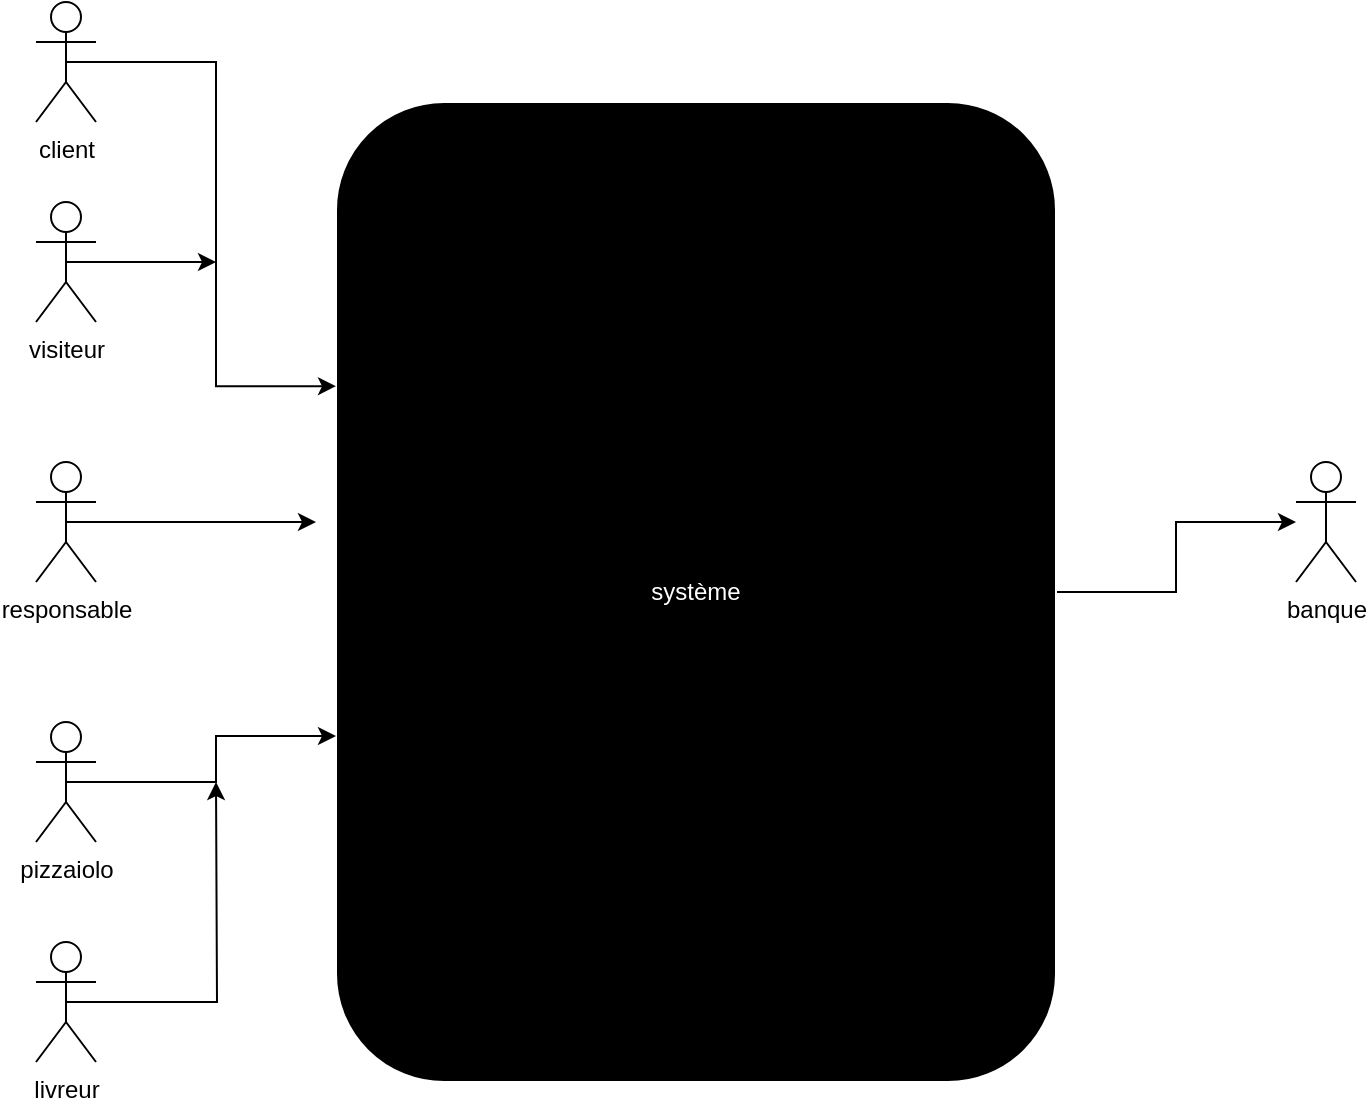 <mxfile version="14.5.1" type="github" pages="6">
  <diagram id="-N2-KH0HbP3LnPa9TqIM" name="Page-1">
    <mxGraphModel dx="1662" dy="752" grid="1" gridSize="10" guides="1" tooltips="1" connect="1" arrows="1" fold="1" page="1" pageScale="1" pageWidth="827" pageHeight="1169" math="0" shadow="0">
      <root>
        <mxCell id="0" />
        <mxCell id="1" parent="0" />
        <mxCell id="C1gEovPb8g20iSFdRH8M-5" style="edgeStyle=orthogonalEdgeStyle;rounded=0;orthogonalLoop=1;jettySize=auto;html=1;exitX=1;exitY=0.5;exitDx=0;exitDy=0;fontColor=#FFFFFF;" parent="1" source="QSJ9sEYADv9X5R9XNO8_-1" target="QSJ9sEYADv9X5R9XNO8_-10" edge="1">
          <mxGeometry relative="1" as="geometry" />
        </mxCell>
        <mxCell id="QSJ9sEYADv9X5R9XNO8_-1" value="système" style="rounded=1;whiteSpace=wrap;html=2;fillColor=#000000;strokeColor=#FFFFFF;fontColor=#FFFFFF;" parent="1" vertex="1">
          <mxGeometry x="210" y="80" width="360" height="490" as="geometry" />
        </mxCell>
        <mxCell id="QSJ9sEYADv9X5R9XNO8_-11" style="edgeStyle=orthogonalEdgeStyle;rounded=0;orthogonalLoop=1;jettySize=auto;html=1;exitX=0.5;exitY=0.5;exitDx=0;exitDy=0;exitPerimeter=0;fontColor=none;entryX=0;entryY=0.29;entryDx=0;entryDy=0;entryPerimeter=0;" parent="1" source="QSJ9sEYADv9X5R9XNO8_-2" target="QSJ9sEYADv9X5R9XNO8_-1" edge="1">
          <mxGeometry relative="1" as="geometry">
            <mxPoint x="150" y="320" as="targetPoint" />
          </mxGeometry>
        </mxCell>
        <mxCell id="QSJ9sEYADv9X5R9XNO8_-2" value="client" style="shape=umlActor;verticalLabelPosition=bottom;verticalAlign=top;html=1;" parent="1" vertex="1">
          <mxGeometry x="60" y="30" width="30" height="60" as="geometry" />
        </mxCell>
        <mxCell id="C1gEovPb8g20iSFdRH8M-1" style="edgeStyle=orthogonalEdgeStyle;rounded=0;orthogonalLoop=1;jettySize=auto;html=1;exitX=0.5;exitY=0.5;exitDx=0;exitDy=0;exitPerimeter=0;" parent="1" source="QSJ9sEYADv9X5R9XNO8_-3" edge="1">
          <mxGeometry relative="1" as="geometry">
            <mxPoint x="150" y="160" as="targetPoint" />
          </mxGeometry>
        </mxCell>
        <mxCell id="QSJ9sEYADv9X5R9XNO8_-3" value="visiteur" style="shape=umlActor;verticalLabelPosition=bottom;verticalAlign=top;html=1;" parent="1" vertex="1">
          <mxGeometry x="60" y="130" width="30" height="60" as="geometry" />
        </mxCell>
        <mxCell id="C1gEovPb8g20iSFdRH8M-4" style="edgeStyle=orthogonalEdgeStyle;rounded=0;orthogonalLoop=1;jettySize=auto;html=1;exitX=0.5;exitY=0.5;exitDx=0;exitDy=0;exitPerimeter=0;fontColor=#FFFFFF;" parent="1" source="QSJ9sEYADv9X5R9XNO8_-5" edge="1">
          <mxGeometry relative="1" as="geometry">
            <mxPoint x="200" y="290" as="targetPoint" />
          </mxGeometry>
        </mxCell>
        <mxCell id="QSJ9sEYADv9X5R9XNO8_-5" value="responsable" style="shape=umlActor;verticalLabelPosition=bottom;verticalAlign=top;html=1;" parent="1" vertex="1">
          <mxGeometry x="60" y="260" width="30" height="60" as="geometry" />
        </mxCell>
        <mxCell id="C1gEovPb8g20iSFdRH8M-3" style="edgeStyle=orthogonalEdgeStyle;rounded=0;orthogonalLoop=1;jettySize=auto;html=1;exitX=0.5;exitY=0.5;exitDx=0;exitDy=0;exitPerimeter=0;entryX=0;entryY=0.647;entryDx=0;entryDy=0;entryPerimeter=0;fontColor=#FFFFFF;" parent="1" source="QSJ9sEYADv9X5R9XNO8_-6" target="QSJ9sEYADv9X5R9XNO8_-1" edge="1">
          <mxGeometry relative="1" as="geometry" />
        </mxCell>
        <mxCell id="QSJ9sEYADv9X5R9XNO8_-6" value="pizzaiolo" style="shape=umlActor;verticalLabelPosition=bottom;verticalAlign=top;html=1;" parent="1" vertex="1">
          <mxGeometry x="60" y="390" width="30" height="60" as="geometry" />
        </mxCell>
        <mxCell id="C1gEovPb8g20iSFdRH8M-2" style="edgeStyle=orthogonalEdgeStyle;rounded=0;orthogonalLoop=1;jettySize=auto;html=1;exitX=0.5;exitY=0.5;exitDx=0;exitDy=0;exitPerimeter=0;fontColor=#FFFFFF;" parent="1" source="QSJ9sEYADv9X5R9XNO8_-9" edge="1">
          <mxGeometry relative="1" as="geometry">
            <mxPoint x="150" y="420" as="targetPoint" />
          </mxGeometry>
        </mxCell>
        <mxCell id="QSJ9sEYADv9X5R9XNO8_-9" value="livreur" style="shape=umlActor;verticalLabelPosition=bottom;verticalAlign=top;html=1;" parent="1" vertex="1">
          <mxGeometry x="60" y="500" width="30" height="60" as="geometry" />
        </mxCell>
        <mxCell id="QSJ9sEYADv9X5R9XNO8_-10" value="banque" style="shape=umlActor;verticalLabelPosition=bottom;verticalAlign=top;html=1;" parent="1" vertex="1">
          <mxGeometry x="690" y="260" width="30" height="60" as="geometry" />
        </mxCell>
      </root>
    </mxGraphModel>
  </diagram>
  <diagram id="KSADwK6EByX7ZcN8ICJV" name="Page-2">
    <mxGraphModel dx="1662" dy="752" grid="1" gridSize="10" guides="1" tooltips="1" connect="1" arrows="1" fold="1" page="1" pageScale="1" pageWidth="827" pageHeight="1169" math="0" shadow="0">
      <root>
        <mxCell id="C5GiHgU9MNIkv_sx2gws-0" />
        <mxCell id="C5GiHgU9MNIkv_sx2gws-1" parent="C5GiHgU9MNIkv_sx2gws-0" />
        <mxCell id="WtOrFpANJLsokG16fVs8-5" value="" style="rounded=0;whiteSpace=wrap;html=1;fontColor=#FFFFFF;" parent="C5GiHgU9MNIkv_sx2gws-1" vertex="1">
          <mxGeometry x="145" y="300" width="470" height="540" as="geometry" />
        </mxCell>
        <mxCell id="WtOrFpANJLsokG16fVs8-9" value="&lt;font color=&quot;#000000&quot;&gt;gestion&lt;/font&gt;" style="ellipse;whiteSpace=wrap;html=1;fontColor=#FFFFFF;" parent="C5GiHgU9MNIkv_sx2gws-1" vertex="1">
          <mxGeometry x="470" y="505" width="120" height="80" as="geometry" />
        </mxCell>
        <mxCell id="WtOrFpANJLsokG16fVs8-10" value="&lt;font color=&quot;#000000&quot;&gt;compte&lt;/font&gt;" style="ellipse;whiteSpace=wrap;html=1;fontColor=#FFFFFF;" parent="C5GiHgU9MNIkv_sx2gws-1" vertex="1">
          <mxGeometry x="320" y="370" width="120" height="80" as="geometry" />
        </mxCell>
        <mxCell id="YVNkHupCcdB_9lqMYqXx-0" value="&amp;nbsp;commander" style="ellipse;whiteSpace=wrap;html=1;" parent="C5GiHgU9MNIkv_sx2gws-1" vertex="1">
          <mxGeometry x="320" y="650" width="120" height="80" as="geometry" />
        </mxCell>
        <mxCell id="M569ErjREGQJqeHakGio-2" value="" style="endArrow=open;endFill=1;endSize=12;html=1;" edge="1" parent="C5GiHgU9MNIkv_sx2gws-1" target="WtOrFpANJLsokG16fVs8-10">
          <mxGeometry width="160" relative="1" as="geometry">
            <mxPoint x="240" y="505" as="sourcePoint" />
            <mxPoint x="490" y="590" as="targetPoint" />
          </mxGeometry>
        </mxCell>
        <mxCell id="M569ErjREGQJqeHakGio-3" value="access" style="edgeLabel;html=1;align=center;verticalAlign=middle;resizable=0;points=[];" vertex="1" connectable="0" parent="M569ErjREGQJqeHakGio-2">
          <mxGeometry x="0.317" y="-1" relative="1" as="geometry">
            <mxPoint as="offset" />
          </mxGeometry>
        </mxCell>
        <mxCell id="M569ErjREGQJqeHakGio-5" value="" style="endArrow=open;endFill=1;endSize=12;html=1;exitX=0.5;exitY=0;exitDx=0;exitDy=0;" edge="1" parent="C5GiHgU9MNIkv_sx2gws-1" source="YVNkHupCcdB_9lqMYqXx-0" target="WtOrFpANJLsokG16fVs8-10">
          <mxGeometry width="160" relative="1" as="geometry">
            <mxPoint x="330" y="590" as="sourcePoint" />
            <mxPoint x="490" y="590" as="targetPoint" />
          </mxGeometry>
        </mxCell>
        <mxCell id="M569ErjREGQJqeHakGio-8" value="access" style="edgeLabel;html=1;align=center;verticalAlign=middle;resizable=0;points=[];" vertex="1" connectable="0" parent="M569ErjREGQJqeHakGio-5">
          <mxGeometry x="-0.632" relative="1" as="geometry">
            <mxPoint as="offset" />
          </mxGeometry>
        </mxCell>
        <mxCell id="M569ErjREGQJqeHakGio-6" value="" style="endArrow=open;endFill=1;endSize=12;html=1;exitX=0;exitY=0;exitDx=0;exitDy=0;entryX=1;entryY=1;entryDx=0;entryDy=0;" edge="1" parent="C5GiHgU9MNIkv_sx2gws-1" source="WtOrFpANJLsokG16fVs8-9" target="WtOrFpANJLsokG16fVs8-10">
          <mxGeometry width="160" relative="1" as="geometry">
            <mxPoint x="330" y="590" as="sourcePoint" />
            <mxPoint x="490" y="590" as="targetPoint" />
          </mxGeometry>
        </mxCell>
        <mxCell id="M569ErjREGQJqeHakGio-7" value="access" style="edgeLabel;html=1;align=center;verticalAlign=middle;resizable=0;points=[];" vertex="1" connectable="0" parent="M569ErjREGQJqeHakGio-6">
          <mxGeometry x="0.311" y="1" relative="1" as="geometry">
            <mxPoint as="offset" />
          </mxGeometry>
        </mxCell>
        <mxCell id="M569ErjREGQJqeHakGio-9" value="payer" style="ellipse;whiteSpace=wrap;html=1;" vertex="1" parent="C5GiHgU9MNIkv_sx2gws-1">
          <mxGeometry x="165" y="510" width="155" height="80" as="geometry" />
        </mxCell>
        <mxCell id="M569ErjREGQJqeHakGio-10" value="" style="endArrow=open;endFill=1;endSize=12;html=1;" edge="1" parent="C5GiHgU9MNIkv_sx2gws-1" source="M569ErjREGQJqeHakGio-9" target="YVNkHupCcdB_9lqMYqXx-0">
          <mxGeometry width="160" relative="1" as="geometry">
            <mxPoint x="330" y="590" as="sourcePoint" />
            <mxPoint x="490" y="590" as="targetPoint" />
          </mxGeometry>
        </mxCell>
        <mxCell id="M569ErjREGQJqeHakGio-11" value="import" style="edgeLabel;html=1;align=center;verticalAlign=middle;resizable=0;points=[];" vertex="1" connectable="0" parent="M569ErjREGQJqeHakGio-10">
          <mxGeometry x="-0.378" y="2" relative="1" as="geometry">
            <mxPoint as="offset" />
          </mxGeometry>
        </mxCell>
        <mxCell id="CbjLeK2o3boo5ulTwR3n-0" value="" style="endArrow=open;endFill=1;endSize=12;html=1;exitX=0;exitY=1;exitDx=0;exitDy=0;" edge="1" parent="C5GiHgU9MNIkv_sx2gws-1" source="WtOrFpANJLsokG16fVs8-9" target="YVNkHupCcdB_9lqMYqXx-0">
          <mxGeometry width="160" relative="1" as="geometry">
            <mxPoint x="330" y="590" as="sourcePoint" />
            <mxPoint x="490" y="590" as="targetPoint" />
          </mxGeometry>
        </mxCell>
        <mxCell id="CbjLeK2o3boo5ulTwR3n-1" value="import" style="edgeLabel;html=1;align=center;verticalAlign=middle;resizable=0;points=[];" vertex="1" connectable="0" parent="CbjLeK2o3boo5ulTwR3n-0">
          <mxGeometry x="-0.315" y="2" relative="1" as="geometry">
            <mxPoint as="offset" />
          </mxGeometry>
        </mxCell>
      </root>
    </mxGraphModel>
  </diagram>
  <diagram id="asGQ-5qCcBj2mnVwzbyl" name="Page-3">
    <mxGraphModel dx="1662" dy="752" grid="1" gridSize="10" guides="1" tooltips="1" connect="1" arrows="1" fold="1" page="1" pageScale="1" pageWidth="827" pageHeight="1169" math="0" shadow="0">
      <root>
        <mxCell id="63-4XnSU4dY7CqPErN7P-0" />
        <mxCell id="63-4XnSU4dY7CqPErN7P-1" parent="63-4XnSU4dY7CqPErN7P-0" />
        <mxCell id="k86hCPn6cuwVdJYb96Ac-0" value="" style="rounded=0;whiteSpace=wrap;html=1;" parent="63-4XnSU4dY7CqPErN7P-1" vertex="1">
          <mxGeometry x="170" y="30" width="570" height="420" as="geometry" />
        </mxCell>
        <mxCell id="k86hCPn6cuwVdJYb96Ac-2" value="livreur" style="shape=umlActor;verticalLabelPosition=bottom;verticalAlign=top;html=1;outlineConnect=0;" parent="63-4XnSU4dY7CqPErN7P-1" vertex="1">
          <mxGeometry x="750" y="210" width="30" height="60" as="geometry" />
        </mxCell>
        <mxCell id="k86hCPn6cuwVdJYb96Ac-3" value="responsable" style="shape=umlActor;verticalLabelPosition=bottom;verticalAlign=top;html=1;outlineConnect=0;" parent="63-4XnSU4dY7CqPErN7P-1" vertex="1">
          <mxGeometry x="750" y="90" width="30" height="60" as="geometry" />
        </mxCell>
        <mxCell id="k86hCPn6cuwVdJYb96Ac-4" value="client" style="shape=umlActor;verticalLabelPosition=bottom;verticalAlign=top;html=1;outlineConnect=0;" parent="63-4XnSU4dY7CqPErN7P-1" vertex="1">
          <mxGeometry x="50" y="260" width="30" height="60" as="geometry" />
        </mxCell>
        <mxCell id="k86hCPn6cuwVdJYb96Ac-5" value="visiteur" style="shape=umlActor;verticalLabelPosition=bottom;verticalAlign=top;html=1;outlineConnect=0;" parent="63-4XnSU4dY7CqPErN7P-1" vertex="1">
          <mxGeometry x="50" y="120" width="30" height="60" as="geometry" />
        </mxCell>
        <mxCell id="FvtT5khaTVEUN9657hCK-1" value="extend" style="edgeStyle=orthogonalEdgeStyle;rounded=0;orthogonalLoop=1;jettySize=auto;html=1;exitX=0.5;exitY=1;exitDx=0;exitDy=0;entryX=0.5;entryY=0;entryDx=0;entryDy=0;" edge="1" parent="63-4XnSU4dY7CqPErN7P-1" source="UxJ5v_lB0qyxJi30VwgJ-0" target="UxJ5v_lB0qyxJi30VwgJ-1">
          <mxGeometry relative="1" as="geometry">
            <Array as="points">
              <mxPoint x="410" y="240" />
              <mxPoint x="410" y="240" />
            </Array>
          </mxGeometry>
        </mxCell>
        <mxCell id="UxJ5v_lB0qyxJi30VwgJ-0" value="créer un compte" style="ellipse;whiteSpace=wrap;html=1;" parent="63-4XnSU4dY7CqPErN7P-1" vertex="1">
          <mxGeometry x="350" y="130" width="120" height="80" as="geometry" />
        </mxCell>
        <mxCell id="UxJ5v_lB0qyxJi30VwgJ-1" value="se connecter" style="ellipse;whiteSpace=wrap;html=1;" parent="63-4XnSU4dY7CqPErN7P-1" vertex="1">
          <mxGeometry x="350" y="280" width="120" height="80" as="geometry" />
        </mxCell>
        <mxCell id="UxJ5v_lB0qyxJi30VwgJ-7" value="pizzailo" style="shape=umlActor;verticalLabelPosition=bottom;verticalAlign=top;html=1;outlineConnect=0;" parent="63-4XnSU4dY7CqPErN7P-1" vertex="1">
          <mxGeometry x="750" y="370" width="30" height="60" as="geometry" />
        </mxCell>
        <mxCell id="FvtT5khaTVEUN9657hCK-0" value="&lt;span&gt;PACKAGE AUTHENTIFICATION&lt;/span&gt;" style="text;html=1;align=center;verticalAlign=middle;resizable=0;points=[];autosize=1;" vertex="1" parent="63-4XnSU4dY7CqPErN7P-1">
          <mxGeometry x="350" y="50" width="190" height="20" as="geometry" />
        </mxCell>
        <mxCell id="FvtT5khaTVEUN9657hCK-3" value="" style="endArrow=classic;html=1;exitX=0.5;exitY=0.5;exitDx=0;exitDy=0;exitPerimeter=0;" edge="1" parent="63-4XnSU4dY7CqPErN7P-1" source="UxJ5v_lB0qyxJi30VwgJ-7" target="UxJ5v_lB0qyxJi30VwgJ-1">
          <mxGeometry width="50" height="50" relative="1" as="geometry">
            <mxPoint x="740" y="410" as="sourcePoint" />
            <mxPoint x="790" y="360" as="targetPoint" />
          </mxGeometry>
        </mxCell>
        <mxCell id="FvtT5khaTVEUN9657hCK-4" value="" style="endArrow=classic;html=1;" edge="1" parent="63-4XnSU4dY7CqPErN7P-1" target="UxJ5v_lB0qyxJi30VwgJ-1">
          <mxGeometry width="50" height="50" relative="1" as="geometry">
            <mxPoint x="760" y="250" as="sourcePoint" />
            <mxPoint x="800" y="200" as="targetPoint" />
          </mxGeometry>
        </mxCell>
        <mxCell id="FvtT5khaTVEUN9657hCK-6" value="" style="endArrow=classic;html=1;" edge="1" parent="63-4XnSU4dY7CqPErN7P-1" target="UxJ5v_lB0qyxJi30VwgJ-1">
          <mxGeometry width="50" height="50" relative="1" as="geometry">
            <mxPoint x="750" y="140" as="sourcePoint" />
            <mxPoint x="800" y="90" as="targetPoint" />
          </mxGeometry>
        </mxCell>
        <mxCell id="FvtT5khaTVEUN9657hCK-8" value="" style="endArrow=classic;html=1;" edge="1" parent="63-4XnSU4dY7CqPErN7P-1" target="UxJ5v_lB0qyxJi30VwgJ-1">
          <mxGeometry width="50" height="50" relative="1" as="geometry">
            <mxPoint x="80" y="290" as="sourcePoint" />
            <mxPoint x="130" y="240" as="targetPoint" />
          </mxGeometry>
        </mxCell>
        <mxCell id="FvtT5khaTVEUN9657hCK-10" value="" style="endArrow=classic;html=1;entryX=0;entryY=0.5;entryDx=0;entryDy=0;" edge="1" parent="63-4XnSU4dY7CqPErN7P-1" target="UxJ5v_lB0qyxJi30VwgJ-0">
          <mxGeometry width="50" height="50" relative="1" as="geometry">
            <mxPoint x="70" y="150" as="sourcePoint" />
            <mxPoint x="120" y="100" as="targetPoint" />
            <Array as="points" />
          </mxGeometry>
        </mxCell>
        <mxCell id="rGbUl_dpvxlcM6gLheOs-0" value="" style="endArrow=block;dashed=1;endFill=0;endSize=12;html=1;" edge="1" parent="63-4XnSU4dY7CqPErN7P-1">
          <mxGeometry width="160" relative="1" as="geometry">
            <mxPoint x="250" y="240" as="sourcePoint" />
            <mxPoint x="410" y="240" as="targetPoint" />
          </mxGeometry>
        </mxCell>
        <mxCell id="rGbUl_dpvxlcM6gLheOs-1" value="point d&#39;extension&#39; utilisateur sans compte" style="html=1;" vertex="1" parent="63-4XnSU4dY7CqPErN7P-1">
          <mxGeometry x="200" y="180" width="130" height="60" as="geometry" />
        </mxCell>
      </root>
    </mxGraphModel>
  </diagram>
  <diagram id="zNdF7Yb14jH6WytTqPRM" name="Page-4">
    <mxGraphModel dx="1662" dy="752" grid="1" gridSize="10" guides="1" tooltips="1" connect="1" arrows="1" fold="1" page="1" pageScale="1" pageWidth="827" pageHeight="1169" math="0" shadow="0">
      <root>
        <mxCell id="iK-c7jj9qpBuWZtnaV4I-0" />
        <mxCell id="iK-c7jj9qpBuWZtnaV4I-1" parent="iK-c7jj9qpBuWZtnaV4I-0" />
        <mxCell id="iK-c7jj9qpBuWZtnaV4I-2" value="prendre commande" style="shape=folder;fontStyle=1;spacingTop=10;tabWidth=40;tabHeight=14;tabPosition=left;html=1;" vertex="1" parent="iK-c7jj9qpBuWZtnaV4I-1">
          <mxGeometry x="90" y="150" width="630" height="620" as="geometry" />
        </mxCell>
        <mxCell id="tXNJbuJ0d7AO0goeCCjh-1" value="client" style="shape=umlActor;verticalLabelPosition=bottom;verticalAlign=top;html=1;" vertex="1" parent="iK-c7jj9qpBuWZtnaV4I-1">
          <mxGeometry x="40" y="310" width="30" height="60" as="geometry" />
        </mxCell>
        <mxCell id="tXNJbuJ0d7AO0goeCCjh-3" value="responsable" style="shape=umlActor;verticalLabelPosition=bottom;verticalAlign=top;html=1;" vertex="1" parent="iK-c7jj9qpBuWZtnaV4I-1">
          <mxGeometry x="780" y="110" width="30" height="60" as="geometry" />
        </mxCell>
        <mxCell id="tXNJbuJ0d7AO0goeCCjh-4" value="livreur" style="shape=umlActor;verticalLabelPosition=bottom;verticalAlign=top;html=1;" vertex="1" parent="iK-c7jj9qpBuWZtnaV4I-1">
          <mxGeometry x="780" y="330" width="30" height="60" as="geometry" />
        </mxCell>
        <mxCell id="tXNJbuJ0d7AO0goeCCjh-6" value="pizzaiolo" style="shape=umlActor;verticalLabelPosition=bottom;verticalAlign=top;html=1;" vertex="1" parent="iK-c7jj9qpBuWZtnaV4I-1">
          <mxGeometry x="780" y="495" width="30" height="60" as="geometry" />
        </mxCell>
        <mxCell id="tXNJbuJ0d7AO0goeCCjh-8" value="commander en ligne" style="ellipse;whiteSpace=wrap;html=1;" vertex="1" parent="iK-c7jj9qpBuWZtnaV4I-1">
          <mxGeometry x="280" y="370" width="140" height="70" as="geometry" />
        </mxCell>
        <mxCell id="tXNJbuJ0d7AO0goeCCjh-9" value="" style="endArrow=open;endFill=1;endSize=12;html=1;entryX=0;entryY=0.5;entryDx=0;entryDy=0;exitX=0.567;exitY=0.7;exitDx=0;exitDy=0;exitPerimeter=0;" edge="1" parent="iK-c7jj9qpBuWZtnaV4I-1" source="tXNJbuJ0d7AO0goeCCjh-1" target="tXNJbuJ0d7AO0goeCCjh-8">
          <mxGeometry width="160" relative="1" as="geometry">
            <mxPoint x="330" y="390" as="sourcePoint" />
            <mxPoint x="490" y="390" as="targetPoint" />
          </mxGeometry>
        </mxCell>
        <mxCell id="tXNJbuJ0d7AO0goeCCjh-10" value="choisir pizzeria" style="ellipse;whiteSpace=wrap;html=1;" vertex="1" parent="iK-c7jj9qpBuWZtnaV4I-1">
          <mxGeometry x="160" y="170" width="140" height="70" as="geometry" />
        </mxCell>
        <mxCell id="tXNJbuJ0d7AO0goeCCjh-11" value="" style="endArrow=open;endFill=1;endSize=12;html=1;exitX=0.5;exitY=1;exitDx=0;exitDy=0;" edge="1" parent="iK-c7jj9qpBuWZtnaV4I-1" source="LfPVENB6RQOV3JmKMHQK-0" target="tXNJbuJ0d7AO0goeCCjh-8">
          <mxGeometry width="160" relative="1" as="geometry">
            <mxPoint x="330" y="390" as="sourcePoint" />
            <mxPoint x="490" y="390" as="targetPoint" />
          </mxGeometry>
        </mxCell>
        <mxCell id="Nnu8_bUZjKS8j8v6hXgQ-14" value="extend" style="edgeLabel;html=1;align=center;verticalAlign=middle;resizable=0;points=[];" vertex="1" connectable="0" parent="tXNJbuJ0d7AO0goeCCjh-11">
          <mxGeometry x="0.325" y="-4" relative="1" as="geometry">
            <mxPoint as="offset" />
          </mxGeometry>
        </mxCell>
        <mxCell id="Nnu8_bUZjKS8j8v6hXgQ-0" value="modifier ou annuler commande" style="ellipse;whiteSpace=wrap;html=1;" vertex="1" parent="iK-c7jj9qpBuWZtnaV4I-1">
          <mxGeometry x="300" y="540" width="140" height="70" as="geometry" />
        </mxCell>
        <mxCell id="Nnu8_bUZjKS8j8v6hXgQ-1" value="regarder recettes" style="ellipse;whiteSpace=wrap;html=1;" vertex="1" parent="iK-c7jj9qpBuWZtnaV4I-1">
          <mxGeometry x="470" y="660" width="140" height="70" as="geometry" />
        </mxCell>
        <mxCell id="Nnu8_bUZjKS8j8v6hXgQ-2" value="suivre commande" style="ellipse;whiteSpace=wrap;html=1;" vertex="1" parent="iK-c7jj9qpBuWZtnaV4I-1">
          <mxGeometry x="430" y="240" width="140" height="70" as="geometry" />
        </mxCell>
        <mxCell id="Nnu8_bUZjKS8j8v6hXgQ-3" value="" style="endArrow=open;endFill=1;endSize=12;html=1;exitX=0.243;exitY=0.971;exitDx=0;exitDy=0;exitPerimeter=0;entryX=1;entryY=0;entryDx=0;entryDy=0;" edge="1" parent="iK-c7jj9qpBuWZtnaV4I-1" source="Nnu8_bUZjKS8j8v6hXgQ-2" target="tXNJbuJ0d7AO0goeCCjh-8">
          <mxGeometry width="160" relative="1" as="geometry">
            <mxPoint x="330" y="380" as="sourcePoint" />
            <mxPoint x="490" y="380" as="targetPoint" />
          </mxGeometry>
        </mxCell>
        <mxCell id="Nnu8_bUZjKS8j8v6hXgQ-15" value="include" style="edgeLabel;html=1;align=center;verticalAlign=middle;resizable=0;points=[];" vertex="1" connectable="0" parent="Nnu8_bUZjKS8j8v6hXgQ-3">
          <mxGeometry x="-0.316" y="3" relative="1" as="geometry">
            <mxPoint as="offset" />
          </mxGeometry>
        </mxCell>
        <mxCell id="Nnu8_bUZjKS8j8v6hXgQ-4" value="" style="endArrow=open;endFill=1;endSize=12;html=1;exitX=0.5;exitY=0.5;exitDx=0;exitDy=0;exitPerimeter=0;entryX=1;entryY=0.5;entryDx=0;entryDy=0;" edge="1" parent="iK-c7jj9qpBuWZtnaV4I-1" source="tXNJbuJ0d7AO0goeCCjh-4" target="Nnu8_bUZjKS8j8v6hXgQ-0">
          <mxGeometry width="160" relative="1" as="geometry">
            <mxPoint x="330" y="380" as="sourcePoint" />
            <mxPoint x="490" y="380" as="targetPoint" />
          </mxGeometry>
        </mxCell>
        <mxCell id="Nnu8_bUZjKS8j8v6hXgQ-5" value="" style="endArrow=open;endFill=1;endSize=12;html=1;" edge="1" parent="iK-c7jj9qpBuWZtnaV4I-1" target="Nnu8_bUZjKS8j8v6hXgQ-0">
          <mxGeometry width="160" relative="1" as="geometry">
            <mxPoint x="800" y="140" as="sourcePoint" />
            <mxPoint x="610" y="340" as="targetPoint" />
          </mxGeometry>
        </mxCell>
        <mxCell id="Nnu8_bUZjKS8j8v6hXgQ-6" value="" style="endArrow=open;endFill=1;endSize=12;html=1;entryX=1;entryY=0.5;entryDx=0;entryDy=0;" edge="1" parent="iK-c7jj9qpBuWZtnaV4I-1" source="tXNJbuJ0d7AO0goeCCjh-6" target="Nnu8_bUZjKS8j8v6hXgQ-1">
          <mxGeometry width="160" relative="1" as="geometry">
            <mxPoint x="500" y="570" as="sourcePoint" />
            <mxPoint x="660" y="570" as="targetPoint" />
          </mxGeometry>
        </mxCell>
        <mxCell id="Nnu8_bUZjKS8j8v6hXgQ-7" value="" style="endArrow=open;endFill=1;endSize=12;html=1;exitX=0.5;exitY=0.5;exitDx=0;exitDy=0;exitPerimeter=0;entryX=0.929;entryY=0.286;entryDx=0;entryDy=0;entryPerimeter=0;" edge="1" parent="iK-c7jj9qpBuWZtnaV4I-1" source="tXNJbuJ0d7AO0goeCCjh-3" target="Nnu8_bUZjKS8j8v6hXgQ-2">
          <mxGeometry width="160" relative="1" as="geometry">
            <mxPoint x="330" y="380" as="sourcePoint" />
            <mxPoint x="490" y="380" as="targetPoint" />
          </mxGeometry>
        </mxCell>
        <mxCell id="Nnu8_bUZjKS8j8v6hXgQ-9" value="" style="endArrow=open;endFill=1;endSize=12;html=1;" edge="1" parent="iK-c7jj9qpBuWZtnaV4I-1" target="Nnu8_bUZjKS8j8v6hXgQ-0">
          <mxGeometry width="160" relative="1" as="geometry">
            <mxPoint x="790" y="526" as="sourcePoint" />
            <mxPoint x="900" y="540" as="targetPoint" />
          </mxGeometry>
        </mxCell>
        <mxCell id="Nnu8_bUZjKS8j8v6hXgQ-10" value="" style="endArrow=open;endFill=1;endSize=12;html=1;exitX=0.586;exitY=0.014;exitDx=0;exitDy=0;entryX=0.5;entryY=1;entryDx=0;entryDy=0;exitPerimeter=0;" edge="1" parent="iK-c7jj9qpBuWZtnaV4I-1" source="Nnu8_bUZjKS8j8v6hXgQ-0" target="tXNJbuJ0d7AO0goeCCjh-8">
          <mxGeometry width="160" relative="1" as="geometry">
            <mxPoint x="330" y="380" as="sourcePoint" />
            <mxPoint x="360" y="390" as="targetPoint" />
          </mxGeometry>
        </mxCell>
        <mxCell id="Nnu8_bUZjKS8j8v6hXgQ-12" value="include" style="edgeLabel;html=1;align=center;verticalAlign=middle;resizable=0;points=[];" vertex="1" connectable="0" parent="Nnu8_bUZjKS8j8v6hXgQ-10">
          <mxGeometry x="-0.284" y="1" relative="1" as="geometry">
            <mxPoint as="offset" />
          </mxGeometry>
        </mxCell>
        <mxCell id="Nnu8_bUZjKS8j8v6hXgQ-11" value="" style="endArrow=open;endFill=1;endSize=12;html=1;exitX=0.5;exitY=0.5;exitDx=0;exitDy=0;exitPerimeter=0;" edge="1" parent="iK-c7jj9qpBuWZtnaV4I-1" source="tXNJbuJ0d7AO0goeCCjh-1" target="Nnu8_bUZjKS8j8v6hXgQ-0">
          <mxGeometry width="160" relative="1" as="geometry">
            <mxPoint x="70" y="290" as="sourcePoint" />
            <mxPoint x="230" y="290" as="targetPoint" />
          </mxGeometry>
        </mxCell>
        <mxCell id="Nnu8_bUZjKS8j8v6hXgQ-16" value="visiteur" style="shape=umlActor;verticalLabelPosition=bottom;verticalAlign=top;html=1;" vertex="1" parent="iK-c7jj9qpBuWZtnaV4I-1">
          <mxGeometry x="40" y="165" width="30" height="60" as="geometry" />
        </mxCell>
        <mxCell id="Nnu8_bUZjKS8j8v6hXgQ-17" value="" style="endArrow=open;endFill=1;endSize=12;html=1;exitX=0.6;exitY=0.667;exitDx=0;exitDy=0;exitPerimeter=0;" edge="1" parent="iK-c7jj9qpBuWZtnaV4I-1" source="Nnu8_bUZjKS8j8v6hXgQ-16" target="tXNJbuJ0d7AO0goeCCjh-10">
          <mxGeometry width="160" relative="1" as="geometry">
            <mxPoint x="330" y="380" as="sourcePoint" />
            <mxPoint x="490" y="380" as="targetPoint" />
          </mxGeometry>
        </mxCell>
        <mxCell id="JwaPk0_Ljvtmndn4RNGU-0" value="rentrer une commande" style="ellipse;whiteSpace=wrap;html=1;" vertex="1" parent="iK-c7jj9qpBuWZtnaV4I-1">
          <mxGeometry x="480" y="390" width="140" height="70" as="geometry" />
        </mxCell>
        <mxCell id="JwaPk0_Ljvtmndn4RNGU-1" value="" style="endArrow=open;endFill=1;endSize=12;html=1;entryX=1;entryY=0;entryDx=0;entryDy=0;exitX=0.5;exitY=0.5;exitDx=0;exitDy=0;exitPerimeter=0;" edge="1" parent="iK-c7jj9qpBuWZtnaV4I-1" source="tXNJbuJ0d7AO0goeCCjh-3" target="JwaPk0_Ljvtmndn4RNGU-0">
          <mxGeometry width="160" relative="1" as="geometry">
            <mxPoint x="330" y="540" as="sourcePoint" />
            <mxPoint x="490" y="540" as="targetPoint" />
          </mxGeometry>
        </mxCell>
        <mxCell id="JwaPk0_Ljvtmndn4RNGU-2" value="" style="endArrow=open;endFill=1;endSize=12;html=1;entryX=1;entryY=0.5;entryDx=0;entryDy=0;exitX=0.5;exitY=0.5;exitDx=0;exitDy=0;exitPerimeter=0;" edge="1" parent="iK-c7jj9qpBuWZtnaV4I-1" source="tXNJbuJ0d7AO0goeCCjh-4" target="JwaPk0_Ljvtmndn4RNGU-0">
          <mxGeometry width="160" relative="1" as="geometry">
            <mxPoint x="330" y="540" as="sourcePoint" />
            <mxPoint x="490" y="540" as="targetPoint" />
          </mxGeometry>
        </mxCell>
        <mxCell id="JwaPk0_Ljvtmndn4RNGU-3" value="" style="endArrow=open;endFill=1;endSize=12;html=1;entryX=0.643;entryY=1;entryDx=0;entryDy=0;entryPerimeter=0;exitX=0.5;exitY=0.5;exitDx=0;exitDy=0;exitPerimeter=0;" edge="1" parent="iK-c7jj9qpBuWZtnaV4I-1" source="tXNJbuJ0d7AO0goeCCjh-6" target="JwaPk0_Ljvtmndn4RNGU-0">
          <mxGeometry width="160" relative="1" as="geometry">
            <mxPoint x="330" y="540" as="sourcePoint" />
            <mxPoint x="490" y="540" as="targetPoint" />
            <Array as="points">
              <mxPoint x="795" y="525" />
            </Array>
          </mxGeometry>
        </mxCell>
        <mxCell id="qLfqE1798hL5UE2UZpd7-0" value="" style="endArrow=open;endFill=1;endSize=12;html=1;exitX=0.979;exitY=0.286;exitDx=0;exitDy=0;exitPerimeter=0;" edge="1" parent="iK-c7jj9qpBuWZtnaV4I-1" source="Nnu8_bUZjKS8j8v6hXgQ-0" target="JwaPk0_Ljvtmndn4RNGU-0">
          <mxGeometry width="160" relative="1" as="geometry">
            <mxPoint x="330" y="550" as="sourcePoint" />
            <mxPoint x="490" y="550" as="targetPoint" />
          </mxGeometry>
        </mxCell>
        <mxCell id="qLfqE1798hL5UE2UZpd7-1" value="include" style="edgeLabel;html=1;align=center;verticalAlign=middle;resizable=0;points=[];" vertex="1" connectable="0" parent="qLfqE1798hL5UE2UZpd7-0">
          <mxGeometry x="0.279" y="-4" relative="1" as="geometry">
            <mxPoint as="offset" />
          </mxGeometry>
        </mxCell>
        <mxCell id="LfPVENB6RQOV3JmKMHQK-1" value="" style="endArrow=open;endFill=1;endSize=12;html=1;exitX=0.5;exitY=1;exitDx=0;exitDy=0;" edge="1" parent="iK-c7jj9qpBuWZtnaV4I-1" source="tXNJbuJ0d7AO0goeCCjh-10" target="LfPVENB6RQOV3JmKMHQK-0">
          <mxGeometry width="160" relative="1" as="geometry">
            <mxPoint x="270" y="270" as="sourcePoint" />
            <mxPoint x="353.589" y="372.587" as="targetPoint" />
          </mxGeometry>
        </mxCell>
        <mxCell id="LfPVENB6RQOV3JmKMHQK-2" value="extend" style="edgeLabel;html=1;align=center;verticalAlign=middle;resizable=0;points=[];" vertex="1" connectable="0" parent="LfPVENB6RQOV3JmKMHQK-1">
          <mxGeometry x="0.325" y="-4" relative="1" as="geometry">
            <mxPoint as="offset" />
          </mxGeometry>
        </mxCell>
        <mxCell id="LfPVENB6RQOV3JmKMHQK-0" value="consulter carte" style="ellipse;whiteSpace=wrap;html=1;" vertex="1" parent="iK-c7jj9qpBuWZtnaV4I-1">
          <mxGeometry x="220" y="260" width="140" height="70" as="geometry" />
        </mxCell>
        <mxCell id="_bImFs3DC4M7sHO50471-0" value="" style="endArrow=open;endFill=1;endSize=12;html=1;exitX=0.633;exitY=0.667;exitDx=0;exitDy=0;exitPerimeter=0;" edge="1" parent="iK-c7jj9qpBuWZtnaV4I-1" source="tXNJbuJ0d7AO0goeCCjh-1" target="LfPVENB6RQOV3JmKMHQK-0">
          <mxGeometry width="160" relative="1" as="geometry">
            <mxPoint x="58.99" y="350.02" as="sourcePoint" />
            <mxPoint x="433.729" y="286.271" as="targetPoint" />
          </mxGeometry>
        </mxCell>
      </root>
    </mxGraphModel>
  </diagram>
  <diagram id="MO9QPAKcXEXN20m0lnF5" name="Page-5">
    <mxGraphModel dx="1662" dy="752" grid="1" gridSize="10" guides="1" tooltips="1" connect="1" arrows="1" fold="1" page="1" pageScale="1" pageWidth="827" pageHeight="1169" math="0" shadow="0">
      <root>
        <mxCell id="NhB-fsRnmv-2Ori7ITVm-0" />
        <mxCell id="NhB-fsRnmv-2Ori7ITVm-1" parent="NhB-fsRnmv-2Ori7ITVm-0" />
        <mxCell id="qHNtK4gSTjN1IBDssnU2-0" value="payer" style="shape=folder;fontStyle=1;spacingTop=10;tabWidth=40;tabHeight=14;tabPosition=left;html=1;" vertex="1" parent="NhB-fsRnmv-2Ori7ITVm-1">
          <mxGeometry x="140" y="220" width="470" height="450" as="geometry" />
        </mxCell>
        <mxCell id="0y6y1irdwgcgyFio8a_Y-0" value="payer en ligne" style="ellipse;whiteSpace=wrap;html=1;" vertex="1" parent="NhB-fsRnmv-2Ori7ITVm-1">
          <mxGeometry x="210" y="400" width="140" height="70" as="geometry" />
        </mxCell>
        <mxCell id="0y6y1irdwgcgyFio8a_Y-1" value="&amp;nbsp;faire payer sur place" style="ellipse;whiteSpace=wrap;html=1;" vertex="1" parent="NhB-fsRnmv-2Ori7ITVm-1">
          <mxGeometry x="440" y="390" width="140" height="70" as="geometry" />
        </mxCell>
        <mxCell id="BxXKtA46bQd4NdRLAsVR-0" value="livreur&amp;nbsp;" style="shape=umlActor;verticalLabelPosition=bottom;verticalAlign=top;html=1;" vertex="1" parent="NhB-fsRnmv-2Ori7ITVm-1">
          <mxGeometry x="690" y="340" width="30" height="60" as="geometry" />
        </mxCell>
        <mxCell id="BxXKtA46bQd4NdRLAsVR-1" value="client" style="shape=umlActor;verticalLabelPosition=bottom;verticalAlign=top;html=1;" vertex="1" parent="NhB-fsRnmv-2Ori7ITVm-1">
          <mxGeometry x="60" y="300" width="30" height="60" as="geometry" />
        </mxCell>
        <mxCell id="BxXKtA46bQd4NdRLAsVR-2" value="pizzaiolo" style="shape=umlActor;verticalLabelPosition=bottom;verticalAlign=top;html=1;" vertex="1" parent="NhB-fsRnmv-2Ori7ITVm-1">
          <mxGeometry x="690" y="480" width="30" height="60" as="geometry" />
        </mxCell>
        <mxCell id="BxXKtA46bQd4NdRLAsVR-3" value="responsable" style="shape=umlActor;verticalLabelPosition=bottom;verticalAlign=top;html=1;" vertex="1" parent="NhB-fsRnmv-2Ori7ITVm-1">
          <mxGeometry x="690" y="220" width="30" height="60" as="geometry" />
        </mxCell>
        <mxCell id="BxXKtA46bQd4NdRLAsVR-5" value="" style="endArrow=open;endFill=1;endSize=12;html=1;" edge="1" parent="NhB-fsRnmv-2Ori7ITVm-1" source="BxXKtA46bQd4NdRLAsVR-2" target="0y6y1irdwgcgyFio8a_Y-1">
          <mxGeometry width="160" relative="1" as="geometry">
            <mxPoint x="530" y="509.5" as="sourcePoint" />
            <mxPoint x="690" y="509.5" as="targetPoint" />
          </mxGeometry>
        </mxCell>
        <mxCell id="BxXKtA46bQd4NdRLAsVR-6" value="" style="endArrow=open;endFill=1;endSize=12;html=1;entryX=1;entryY=0.5;entryDx=0;entryDy=0;exitX=0.5;exitY=0.5;exitDx=0;exitDy=0;exitPerimeter=0;" edge="1" parent="NhB-fsRnmv-2Ori7ITVm-1" source="BxXKtA46bQd4NdRLAsVR-0" target="0y6y1irdwgcgyFio8a_Y-1">
          <mxGeometry width="160" relative="1" as="geometry">
            <mxPoint x="510" y="390" as="sourcePoint" />
            <mxPoint x="670" y="390" as="targetPoint" />
          </mxGeometry>
        </mxCell>
        <mxCell id="BxXKtA46bQd4NdRLAsVR-7" value="" style="endArrow=open;endFill=1;endSize=12;html=1;entryX=0.736;entryY=0.071;entryDx=0;entryDy=0;entryPerimeter=0;" edge="1" parent="NhB-fsRnmv-2Ori7ITVm-1" source="BxXKtA46bQd4NdRLAsVR-3" target="0y6y1irdwgcgyFio8a_Y-1">
          <mxGeometry width="160" relative="1" as="geometry">
            <mxPoint x="330" y="390" as="sourcePoint" />
            <mxPoint x="490" y="390" as="targetPoint" />
          </mxGeometry>
        </mxCell>
        <mxCell id="BxXKtA46bQd4NdRLAsVR-9" value="" style="endArrow=open;endFill=1;endSize=12;html=1;exitX=0.5;exitY=0.5;exitDx=0;exitDy=0;exitPerimeter=0;" edge="1" parent="NhB-fsRnmv-2Ori7ITVm-1" source="BxXKtA46bQd4NdRLAsVR-1" target="0y6y1irdwgcgyFio8a_Y-0">
          <mxGeometry width="160" relative="1" as="geometry">
            <mxPoint x="80" y="360" as="sourcePoint" />
            <mxPoint x="490" y="390" as="targetPoint" />
          </mxGeometry>
        </mxCell>
      </root>
    </mxGraphModel>
  </diagram>
  <diagram id="bTwqu4-AyVpUBZ64vuu_" name="Page-6">
    <mxGraphModel dx="1662" dy="752" grid="1" gridSize="10" guides="1" tooltips="1" connect="1" arrows="1" fold="1" page="1" pageScale="1" pageWidth="827" pageHeight="1169" math="0" shadow="0">
      <root>
        <mxCell id="Akn0tnsW3gzNgAqNl6ZU-0" />
        <mxCell id="Akn0tnsW3gzNgAqNl6ZU-1" parent="Akn0tnsW3gzNgAqNl6ZU-0" />
        <mxCell id="Akn0tnsW3gzNgAqNl6ZU-2" value="gestion" style="shape=folder;fontStyle=1;spacingTop=10;tabWidth=40;tabHeight=14;tabPosition=left;html=1;" vertex="1" parent="Akn0tnsW3gzNgAqNl6ZU-1">
          <mxGeometry x="139" y="140" width="550" height="540" as="geometry" />
        </mxCell>
        <mxCell id="1lMgy_vrHh4isI_ydAFw-0" value="Suivre le stock" style="ellipse;whiteSpace=wrap;html=1;" vertex="1" parent="Akn0tnsW3gzNgAqNl6ZU-1">
          <mxGeometry x="490" y="360" width="140" height="70" as="geometry" />
        </mxCell>
        <mxCell id="1lMgy_vrHh4isI_ydAFw-1" value="gérer les pizzerias" style="ellipse;whiteSpace=wrap;html=1;" vertex="1" parent="Akn0tnsW3gzNgAqNl6ZU-1">
          <mxGeometry x="250" y="200" width="140" height="70" as="geometry" />
        </mxCell>
        <mxCell id="1lMgy_vrHh4isI_ydAFw-2" value="gérer les commandes" style="ellipse;whiteSpace=wrap;html=1;" vertex="1" parent="Akn0tnsW3gzNgAqNl6ZU-1">
          <mxGeometry x="240" y="510" width="140" height="70" as="geometry" />
        </mxCell>
        <mxCell id="1lMgy_vrHh4isI_ydAFw-3" value="pizzaiolo" style="shape=umlActor;verticalLabelPosition=bottom;verticalAlign=top;html=1;" vertex="1" parent="Akn0tnsW3gzNgAqNl6ZU-1">
          <mxGeometry x="40" y="240" width="30" height="60" as="geometry" />
        </mxCell>
        <mxCell id="1lMgy_vrHh4isI_ydAFw-4" value="responsable" style="shape=umlActor;verticalLabelPosition=bottom;verticalAlign=top;html=1;" vertex="1" parent="Akn0tnsW3gzNgAqNl6ZU-1">
          <mxGeometry x="50" y="420" width="30" height="60" as="geometry" />
        </mxCell>
        <mxCell id="D4kYrc4zcAIMRJKNscRE-0" value="" style="endArrow=open;endFill=1;endSize=12;html=1;" edge="1" parent="Akn0tnsW3gzNgAqNl6ZU-1" source="1lMgy_vrHh4isI_ydAFw-4" target="1lMgy_vrHh4isI_ydAFw-2">
          <mxGeometry width="160" relative="1" as="geometry">
            <mxPoint x="330" y="490" as="sourcePoint" />
            <mxPoint x="490" y="490" as="targetPoint" />
          </mxGeometry>
        </mxCell>
        <mxCell id="D4kYrc4zcAIMRJKNscRE-1" value="" style="endArrow=open;endFill=1;endSize=12;html=1;entryX=0.021;entryY=0.6;entryDx=0;entryDy=0;entryPerimeter=0;" edge="1" parent="Akn0tnsW3gzNgAqNl6ZU-1" target="1lMgy_vrHh4isI_ydAFw-0">
          <mxGeometry width="160" relative="1" as="geometry">
            <mxPoint x="60" y="270" as="sourcePoint" />
            <mxPoint x="490" y="490" as="targetPoint" />
            <Array as="points">
              <mxPoint x="60" y="270" />
            </Array>
          </mxGeometry>
        </mxCell>
        <mxCell id="D4kYrc4zcAIMRJKNscRE-2" value="" style="endArrow=open;endFill=1;endSize=12;html=1;" edge="1" parent="Akn0tnsW3gzNgAqNl6ZU-1">
          <mxGeometry width="160" relative="1" as="geometry">
            <mxPoint x="80" y="460" as="sourcePoint" />
            <mxPoint x="490" y="410" as="targetPoint" />
          </mxGeometry>
        </mxCell>
        <mxCell id="D4kYrc4zcAIMRJKNscRE-3" value="" style="endArrow=open;endFill=1;endSize=12;html=1;" edge="1" parent="Akn0tnsW3gzNgAqNl6ZU-1" target="1lMgy_vrHh4isI_ydAFw-1">
          <mxGeometry width="160" relative="1" as="geometry">
            <mxPoint x="80" y="460" as="sourcePoint" />
            <mxPoint x="490" y="490" as="targetPoint" />
          </mxGeometry>
        </mxCell>
      </root>
    </mxGraphModel>
  </diagram>
</mxfile>
